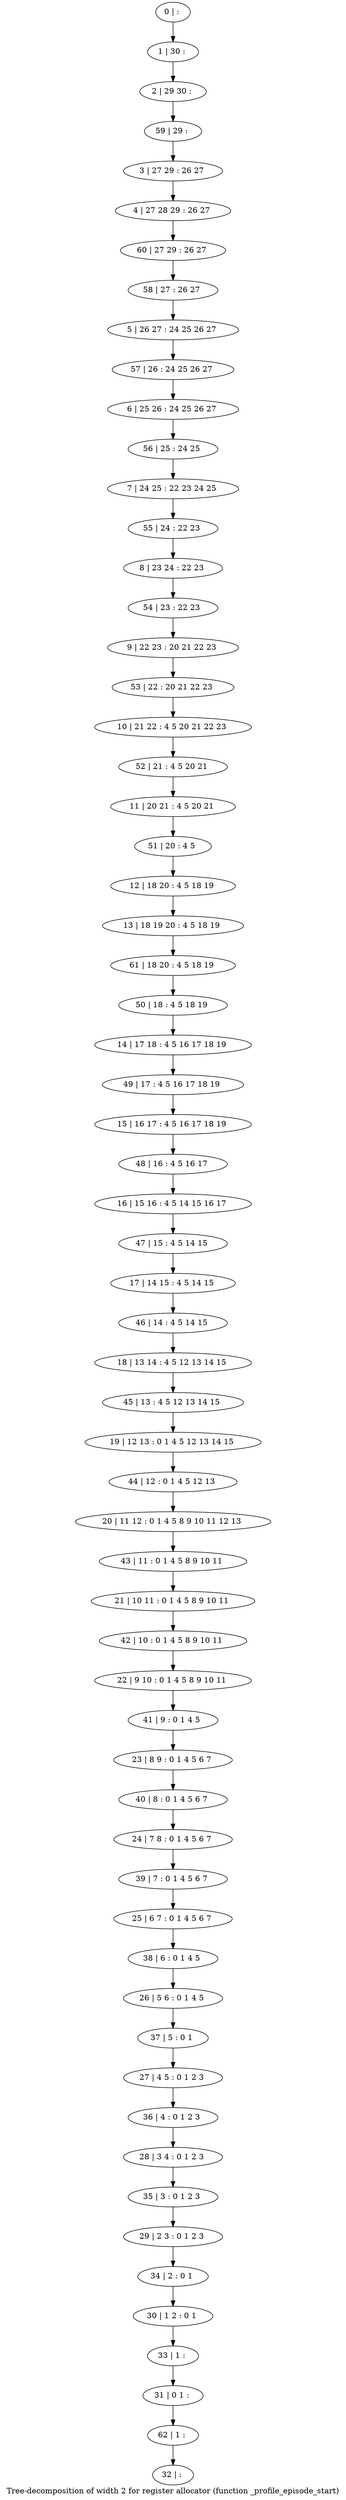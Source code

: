 digraph G {
graph [label="Tree-decomposition of width 2 for register allocator (function _profile_episode_start)"]
0[label="0 | : "];
1[label="1 | 30 : "];
2[label="2 | 29 30 : "];
3[label="3 | 27 29 : 26 27 "];
4[label="4 | 27 28 29 : 26 27 "];
5[label="5 | 26 27 : 24 25 26 27 "];
6[label="6 | 25 26 : 24 25 26 27 "];
7[label="7 | 24 25 : 22 23 24 25 "];
8[label="8 | 23 24 : 22 23 "];
9[label="9 | 22 23 : 20 21 22 23 "];
10[label="10 | 21 22 : 4 5 20 21 22 23 "];
11[label="11 | 20 21 : 4 5 20 21 "];
12[label="12 | 18 20 : 4 5 18 19 "];
13[label="13 | 18 19 20 : 4 5 18 19 "];
14[label="14 | 17 18 : 4 5 16 17 18 19 "];
15[label="15 | 16 17 : 4 5 16 17 18 19 "];
16[label="16 | 15 16 : 4 5 14 15 16 17 "];
17[label="17 | 14 15 : 4 5 14 15 "];
18[label="18 | 13 14 : 4 5 12 13 14 15 "];
19[label="19 | 12 13 : 0 1 4 5 12 13 14 15 "];
20[label="20 | 11 12 : 0 1 4 5 8 9 10 11 12 13 "];
21[label="21 | 10 11 : 0 1 4 5 8 9 10 11 "];
22[label="22 | 9 10 : 0 1 4 5 8 9 10 11 "];
23[label="23 | 8 9 : 0 1 4 5 6 7 "];
24[label="24 | 7 8 : 0 1 4 5 6 7 "];
25[label="25 | 6 7 : 0 1 4 5 6 7 "];
26[label="26 | 5 6 : 0 1 4 5 "];
27[label="27 | 4 5 : 0 1 2 3 "];
28[label="28 | 3 4 : 0 1 2 3 "];
29[label="29 | 2 3 : 0 1 2 3 "];
30[label="30 | 1 2 : 0 1 "];
31[label="31 | 0 1 : "];
32[label="32 | : "];
33[label="33 | 1 : "];
34[label="34 | 2 : 0 1 "];
35[label="35 | 3 : 0 1 2 3 "];
36[label="36 | 4 : 0 1 2 3 "];
37[label="37 | 5 : 0 1 "];
38[label="38 | 6 : 0 1 4 5 "];
39[label="39 | 7 : 0 1 4 5 6 7 "];
40[label="40 | 8 : 0 1 4 5 6 7 "];
41[label="41 | 9 : 0 1 4 5 "];
42[label="42 | 10 : 0 1 4 5 8 9 10 11 "];
43[label="43 | 11 : 0 1 4 5 8 9 10 11 "];
44[label="44 | 12 : 0 1 4 5 12 13 "];
45[label="45 | 13 : 4 5 12 13 14 15 "];
46[label="46 | 14 : 4 5 14 15 "];
47[label="47 | 15 : 4 5 14 15 "];
48[label="48 | 16 : 4 5 16 17 "];
49[label="49 | 17 : 4 5 16 17 18 19 "];
50[label="50 | 18 : 4 5 18 19 "];
51[label="51 | 20 : 4 5 "];
52[label="52 | 21 : 4 5 20 21 "];
53[label="53 | 22 : 20 21 22 23 "];
54[label="54 | 23 : 22 23 "];
55[label="55 | 24 : 22 23 "];
56[label="56 | 25 : 24 25 "];
57[label="57 | 26 : 24 25 26 27 "];
58[label="58 | 27 : 26 27 "];
59[label="59 | 29 : "];
60[label="60 | 27 29 : 26 27 "];
61[label="61 | 18 20 : 4 5 18 19 "];
62[label="62 | 1 : "];
0->1 ;
1->2 ;
3->4 ;
12->13 ;
33->31 ;
30->33 ;
34->30 ;
29->34 ;
35->29 ;
28->35 ;
36->28 ;
27->36 ;
37->27 ;
26->37 ;
38->26 ;
25->38 ;
39->25 ;
24->39 ;
40->24 ;
23->40 ;
41->23 ;
22->41 ;
42->22 ;
21->42 ;
43->21 ;
20->43 ;
44->20 ;
19->44 ;
45->19 ;
18->45 ;
46->18 ;
17->46 ;
47->17 ;
16->47 ;
48->16 ;
15->48 ;
49->15 ;
14->49 ;
50->14 ;
51->12 ;
11->51 ;
52->11 ;
10->52 ;
53->10 ;
9->53 ;
54->9 ;
8->54 ;
55->8 ;
7->55 ;
56->7 ;
6->56 ;
57->6 ;
5->57 ;
58->5 ;
59->3 ;
2->59 ;
60->58 ;
4->60 ;
61->50 ;
13->61 ;
62->32 ;
31->62 ;
}
